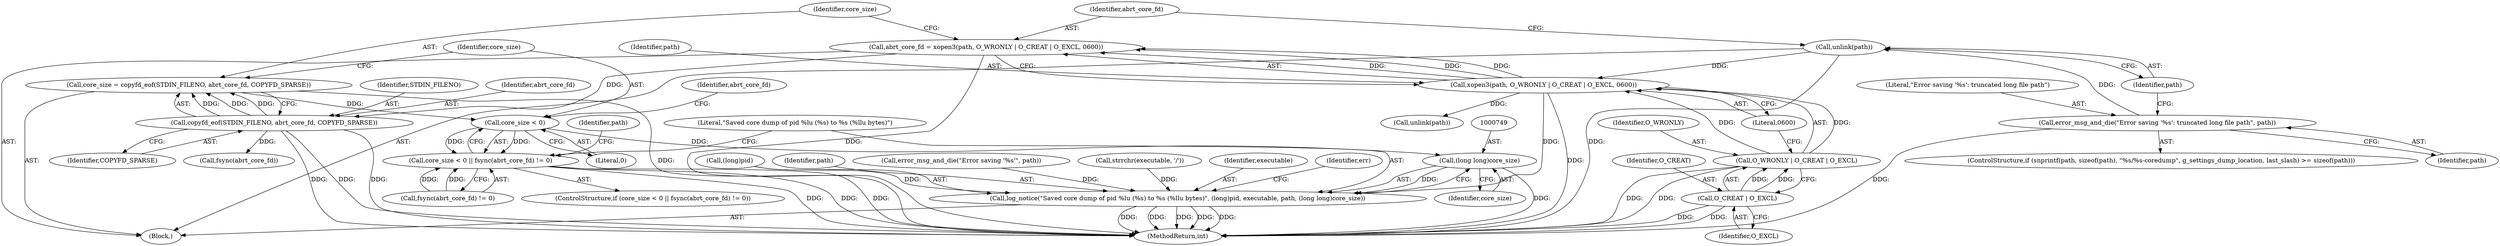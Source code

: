 digraph "0_abrt_3c1b60cfa62d39e5fff5a53a5bc53dae189e740e@API" {
"1000720" [label="(Call,core_size = copyfd_eof(STDIN_FILENO, abrt_core_fd, COPYFD_SPARSE))"];
"1000722" [label="(Call,copyfd_eof(STDIN_FILENO, abrt_core_fd, COPYFD_SPARSE))"];
"1000709" [label="(Call,abrt_core_fd = xopen3(path, O_WRONLY | O_CREAT | O_EXCL, 0600))"];
"1000711" [label="(Call,xopen3(path, O_WRONLY | O_CREAT | O_EXCL, 0600))"];
"1000706" [label="(Call,unlink(path))"];
"1000703" [label="(Call,error_msg_and_die(\"Error saving '%s': truncated long file path\", path))"];
"1000713" [label="(Call,O_WRONLY | O_CREAT | O_EXCL)"];
"1000715" [label="(Call,O_CREAT | O_EXCL)"];
"1000728" [label="(Call,core_size < 0)"];
"1000727" [label="(Call,core_size < 0 || fsync(abrt_core_fd) != 0)"];
"1000748" [label="(Call,(long long)core_size)"];
"1000741" [label="(Call,log_notice(\"Saved core dump of pid %lu (%s) to %s (%llu bytes)\", (long)pid, executable, path, (long long)core_size))"];
"1000678" [label="(Block,)"];
"1000727" [label="(Call,core_size < 0 || fsync(abrt_core_fd) != 0)"];
"1000737" [label="(Identifier,path)"];
"1000736" [label="(Call,unlink(path))"];
"1000741" [label="(Call,log_notice(\"Saved core dump of pid %lu (%s) to %s (%llu bytes)\", (long)pid, executable, path, (long long)core_size))"];
"1000738" [label="(Call,error_msg_and_die(\"Error saving '%s'\", path))"];
"1000726" [label="(ControlStructure,if (core_size < 0 || fsync(abrt_core_fd) != 0))"];
"1000712" [label="(Identifier,path)"];
"1000729" [label="(Identifier,core_size)"];
"1000716" [label="(Identifier,O_CREAT)"];
"1000730" [label="(Literal,0)"];
"1000665" [label="(Call,strrchr(executable, '/'))"];
"1000746" [label="(Identifier,executable)"];
"1000750" [label="(Identifier,core_size)"];
"1000752" [label="(Identifier,err)"];
"1000707" [label="(Identifier,path)"];
"1000748" [label="(Call,(long long)core_size)"];
"1000718" [label="(Literal,0600)"];
"1000722" [label="(Call,copyfd_eof(STDIN_FILENO, abrt_core_fd, COPYFD_SPARSE))"];
"1000743" [label="(Call,(long)pid)"];
"1000723" [label="(Identifier,STDIN_FILENO)"];
"1000703" [label="(Call,error_msg_and_die(\"Error saving '%s': truncated long file path\", path))"];
"1000704" [label="(Literal,\"Error saving '%s': truncated long file path\")"];
"1000731" [label="(Call,fsync(abrt_core_fd) != 0)"];
"1000742" [label="(Literal,\"Saved core dump of pid %lu (%s) to %s (%llu bytes)\")"];
"1000747" [label="(Identifier,path)"];
"1001447" [label="(MethodReturn,int)"];
"1000714" [label="(Identifier,O_WRONLY)"];
"1000692" [label="(ControlStructure,if (snprintf(path, sizeof(path), \"%s/%s-coredump\", g_settings_dump_location, last_slash) >= sizeof(path)))"];
"1000733" [label="(Identifier,abrt_core_fd)"];
"1000721" [label="(Identifier,core_size)"];
"1000710" [label="(Identifier,abrt_core_fd)"];
"1000724" [label="(Identifier,abrt_core_fd)"];
"1000709" [label="(Call,abrt_core_fd = xopen3(path, O_WRONLY | O_CREAT | O_EXCL, 0600))"];
"1000705" [label="(Identifier,path)"];
"1000725" [label="(Identifier,COPYFD_SPARSE)"];
"1000717" [label="(Identifier,O_EXCL)"];
"1000711" [label="(Call,xopen3(path, O_WRONLY | O_CREAT | O_EXCL, 0600))"];
"1000713" [label="(Call,O_WRONLY | O_CREAT | O_EXCL)"];
"1000720" [label="(Call,core_size = copyfd_eof(STDIN_FILENO, abrt_core_fd, COPYFD_SPARSE))"];
"1000706" [label="(Call,unlink(path))"];
"1000732" [label="(Call,fsync(abrt_core_fd))"];
"1000715" [label="(Call,O_CREAT | O_EXCL)"];
"1000728" [label="(Call,core_size < 0)"];
"1000720" -> "1000678"  [label="AST: "];
"1000720" -> "1000722"  [label="CFG: "];
"1000721" -> "1000720"  [label="AST: "];
"1000722" -> "1000720"  [label="AST: "];
"1000729" -> "1000720"  [label="CFG: "];
"1000720" -> "1001447"  [label="DDG: "];
"1000722" -> "1000720"  [label="DDG: "];
"1000722" -> "1000720"  [label="DDG: "];
"1000722" -> "1000720"  [label="DDG: "];
"1000720" -> "1000728"  [label="DDG: "];
"1000722" -> "1000725"  [label="CFG: "];
"1000723" -> "1000722"  [label="AST: "];
"1000724" -> "1000722"  [label="AST: "];
"1000725" -> "1000722"  [label="AST: "];
"1000722" -> "1001447"  [label="DDG: "];
"1000722" -> "1001447"  [label="DDG: "];
"1000722" -> "1001447"  [label="DDG: "];
"1000709" -> "1000722"  [label="DDG: "];
"1000722" -> "1000732"  [label="DDG: "];
"1000709" -> "1000678"  [label="AST: "];
"1000709" -> "1000711"  [label="CFG: "];
"1000710" -> "1000709"  [label="AST: "];
"1000711" -> "1000709"  [label="AST: "];
"1000721" -> "1000709"  [label="CFG: "];
"1000709" -> "1001447"  [label="DDG: "];
"1000711" -> "1000709"  [label="DDG: "];
"1000711" -> "1000709"  [label="DDG: "];
"1000711" -> "1000709"  [label="DDG: "];
"1000711" -> "1000718"  [label="CFG: "];
"1000712" -> "1000711"  [label="AST: "];
"1000713" -> "1000711"  [label="AST: "];
"1000718" -> "1000711"  [label="AST: "];
"1000711" -> "1001447"  [label="DDG: "];
"1000706" -> "1000711"  [label="DDG: "];
"1000713" -> "1000711"  [label="DDG: "];
"1000713" -> "1000711"  [label="DDG: "];
"1000711" -> "1000736"  [label="DDG: "];
"1000711" -> "1000741"  [label="DDG: "];
"1000706" -> "1000678"  [label="AST: "];
"1000706" -> "1000707"  [label="CFG: "];
"1000707" -> "1000706"  [label="AST: "];
"1000710" -> "1000706"  [label="CFG: "];
"1000706" -> "1001447"  [label="DDG: "];
"1000703" -> "1000706"  [label="DDG: "];
"1000703" -> "1000692"  [label="AST: "];
"1000703" -> "1000705"  [label="CFG: "];
"1000704" -> "1000703"  [label="AST: "];
"1000705" -> "1000703"  [label="AST: "];
"1000707" -> "1000703"  [label="CFG: "];
"1000703" -> "1001447"  [label="DDG: "];
"1000713" -> "1000715"  [label="CFG: "];
"1000714" -> "1000713"  [label="AST: "];
"1000715" -> "1000713"  [label="AST: "];
"1000718" -> "1000713"  [label="CFG: "];
"1000713" -> "1001447"  [label="DDG: "];
"1000713" -> "1001447"  [label="DDG: "];
"1000715" -> "1000713"  [label="DDG: "];
"1000715" -> "1000713"  [label="DDG: "];
"1000715" -> "1000717"  [label="CFG: "];
"1000716" -> "1000715"  [label="AST: "];
"1000717" -> "1000715"  [label="AST: "];
"1000715" -> "1001447"  [label="DDG: "];
"1000715" -> "1001447"  [label="DDG: "];
"1000728" -> "1000727"  [label="AST: "];
"1000728" -> "1000730"  [label="CFG: "];
"1000729" -> "1000728"  [label="AST: "];
"1000730" -> "1000728"  [label="AST: "];
"1000733" -> "1000728"  [label="CFG: "];
"1000727" -> "1000728"  [label="CFG: "];
"1000728" -> "1000727"  [label="DDG: "];
"1000728" -> "1000727"  [label="DDG: "];
"1000728" -> "1000748"  [label="DDG: "];
"1000727" -> "1000726"  [label="AST: "];
"1000727" -> "1000731"  [label="CFG: "];
"1000731" -> "1000727"  [label="AST: "];
"1000737" -> "1000727"  [label="CFG: "];
"1000742" -> "1000727"  [label="CFG: "];
"1000727" -> "1001447"  [label="DDG: "];
"1000727" -> "1001447"  [label="DDG: "];
"1000727" -> "1001447"  [label="DDG: "];
"1000731" -> "1000727"  [label="DDG: "];
"1000731" -> "1000727"  [label="DDG: "];
"1000748" -> "1000741"  [label="AST: "];
"1000748" -> "1000750"  [label="CFG: "];
"1000749" -> "1000748"  [label="AST: "];
"1000750" -> "1000748"  [label="AST: "];
"1000741" -> "1000748"  [label="CFG: "];
"1000748" -> "1001447"  [label="DDG: "];
"1000748" -> "1000741"  [label="DDG: "];
"1000741" -> "1000678"  [label="AST: "];
"1000742" -> "1000741"  [label="AST: "];
"1000743" -> "1000741"  [label="AST: "];
"1000746" -> "1000741"  [label="AST: "];
"1000747" -> "1000741"  [label="AST: "];
"1000752" -> "1000741"  [label="CFG: "];
"1000741" -> "1001447"  [label="DDG: "];
"1000741" -> "1001447"  [label="DDG: "];
"1000741" -> "1001447"  [label="DDG: "];
"1000741" -> "1001447"  [label="DDG: "];
"1000741" -> "1001447"  [label="DDG: "];
"1000743" -> "1000741"  [label="DDG: "];
"1000665" -> "1000741"  [label="DDG: "];
"1000738" -> "1000741"  [label="DDG: "];
}
